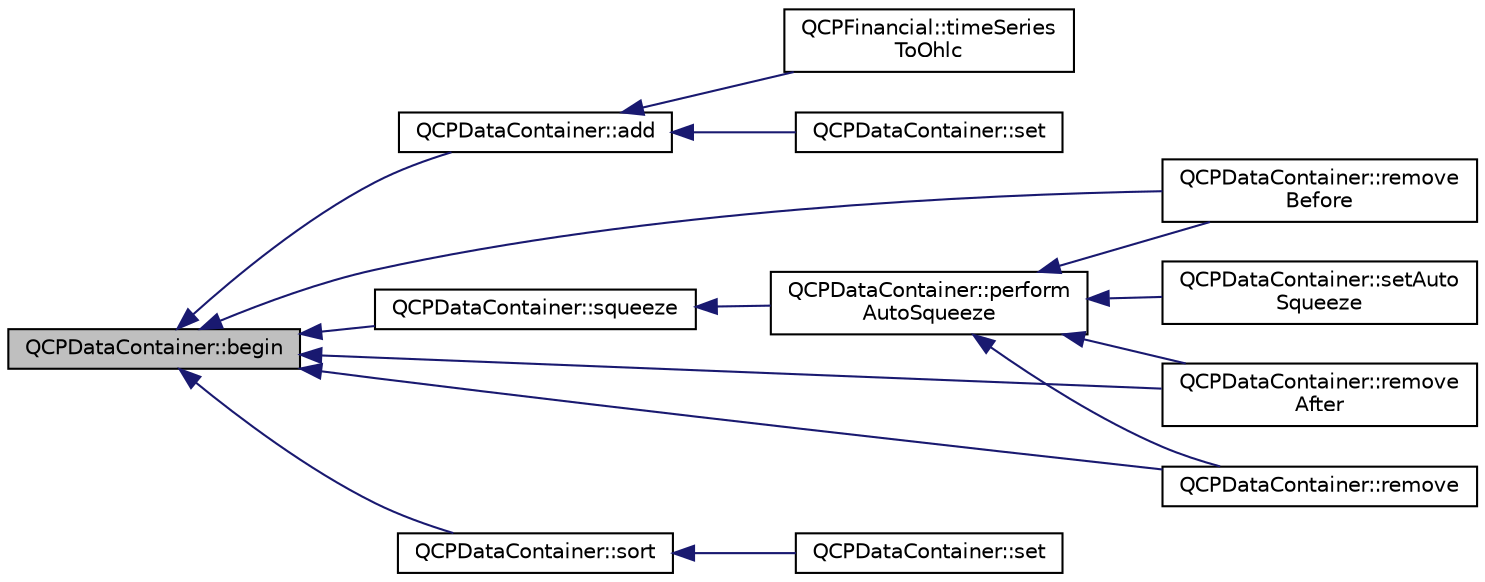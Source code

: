 digraph "QCPDataContainer::begin"
{
  edge [fontname="Helvetica",fontsize="10",labelfontname="Helvetica",labelfontsize="10"];
  node [fontname="Helvetica",fontsize="10",shape=record];
  rankdir="LR";
  Node35 [label="QCPDataContainer::begin",height=0.2,width=0.4,color="black", fillcolor="grey75", style="filled", fontcolor="black"];
  Node35 -> Node36 [dir="back",color="midnightblue",fontsize="10",style="solid",fontname="Helvetica"];
  Node36 [label="QCPDataContainer::add",height=0.2,width=0.4,color="black", fillcolor="white", style="filled",URL="$class_q_c_p_data_container.html#a42b98bd994307ccd163a43d576f91ad9"];
  Node36 -> Node37 [dir="back",color="midnightblue",fontsize="10",style="solid",fontname="Helvetica"];
  Node37 [label="QCPDataContainer::set",height=0.2,width=0.4,color="black", fillcolor="white", style="filled",URL="$class_q_c_p_data_container.html#ae7042bd534fc3ce7befa2ce3f790b5bf"];
  Node36 -> Node38 [dir="back",color="midnightblue",fontsize="10",style="solid",fontname="Helvetica"];
  Node38 [label="QCPFinancial::timeSeries\lToOhlc",height=0.2,width=0.4,color="black", fillcolor="white", style="filled",URL="$class_q_c_p_financial.html#a9a058c035040d3939b8884f4aaccb1a7"];
  Node35 -> Node39 [dir="back",color="midnightblue",fontsize="10",style="solid",fontname="Helvetica"];
  Node39 [label="QCPDataContainer::remove\lBefore",height=0.2,width=0.4,color="black", fillcolor="white", style="filled",URL="$class_q_c_p_data_container.html#aa7f74cbce304b0369e1626c3798e1eda"];
  Node35 -> Node40 [dir="back",color="midnightblue",fontsize="10",style="solid",fontname="Helvetica"];
  Node40 [label="QCPDataContainer::remove\lAfter",height=0.2,width=0.4,color="black", fillcolor="white", style="filled",URL="$class_q_c_p_data_container.html#abbe5d87ffc10b5aeffa5bb42cf03aa3c"];
  Node35 -> Node41 [dir="back",color="midnightblue",fontsize="10",style="solid",fontname="Helvetica"];
  Node41 [label="QCPDataContainer::remove",height=0.2,width=0.4,color="black", fillcolor="white", style="filled",URL="$class_q_c_p_data_container.html#ae5f569a120648b167efa78835f12fd38"];
  Node35 -> Node42 [dir="back",color="midnightblue",fontsize="10",style="solid",fontname="Helvetica"];
  Node42 [label="QCPDataContainer::sort",height=0.2,width=0.4,color="black", fillcolor="white", style="filled",URL="$class_q_c_p_data_container.html#a75da92e33063b63d6da5014683591d45"];
  Node42 -> Node43 [dir="back",color="midnightblue",fontsize="10",style="solid",fontname="Helvetica"];
  Node43 [label="QCPDataContainer::set",height=0.2,width=0.4,color="black", fillcolor="white", style="filled",URL="$class_q_c_p_data_container.html#aff99fffbb26597a354c4bc8312596ab2"];
  Node35 -> Node44 [dir="back",color="midnightblue",fontsize="10",style="solid",fontname="Helvetica"];
  Node44 [label="QCPDataContainer::squeeze",height=0.2,width=0.4,color="black", fillcolor="white", style="filled",URL="$class_q_c_p_data_container.html#a82fcc511def22287fc62579d0706387c"];
  Node44 -> Node45 [dir="back",color="midnightblue",fontsize="10",style="solid",fontname="Helvetica"];
  Node45 [label="QCPDataContainer::perform\lAutoSqueeze",height=0.2,width=0.4,color="black", fillcolor="white", style="filled",URL="$class_q_c_p_data_container.html#a83c25ac14be1c920df85e797ee75c982"];
  Node45 -> Node46 [dir="back",color="midnightblue",fontsize="10",style="solid",fontname="Helvetica"];
  Node46 [label="QCPDataContainer::setAuto\lSqueeze",height=0.2,width=0.4,color="black", fillcolor="white", style="filled",URL="$class_q_c_p_data_container.html#a233f866760a78950d2a393c1a4bc54b5"];
  Node45 -> Node39 [dir="back",color="midnightblue",fontsize="10",style="solid",fontname="Helvetica"];
  Node45 -> Node40 [dir="back",color="midnightblue",fontsize="10",style="solid",fontname="Helvetica"];
  Node45 -> Node41 [dir="back",color="midnightblue",fontsize="10",style="solid",fontname="Helvetica"];
}
